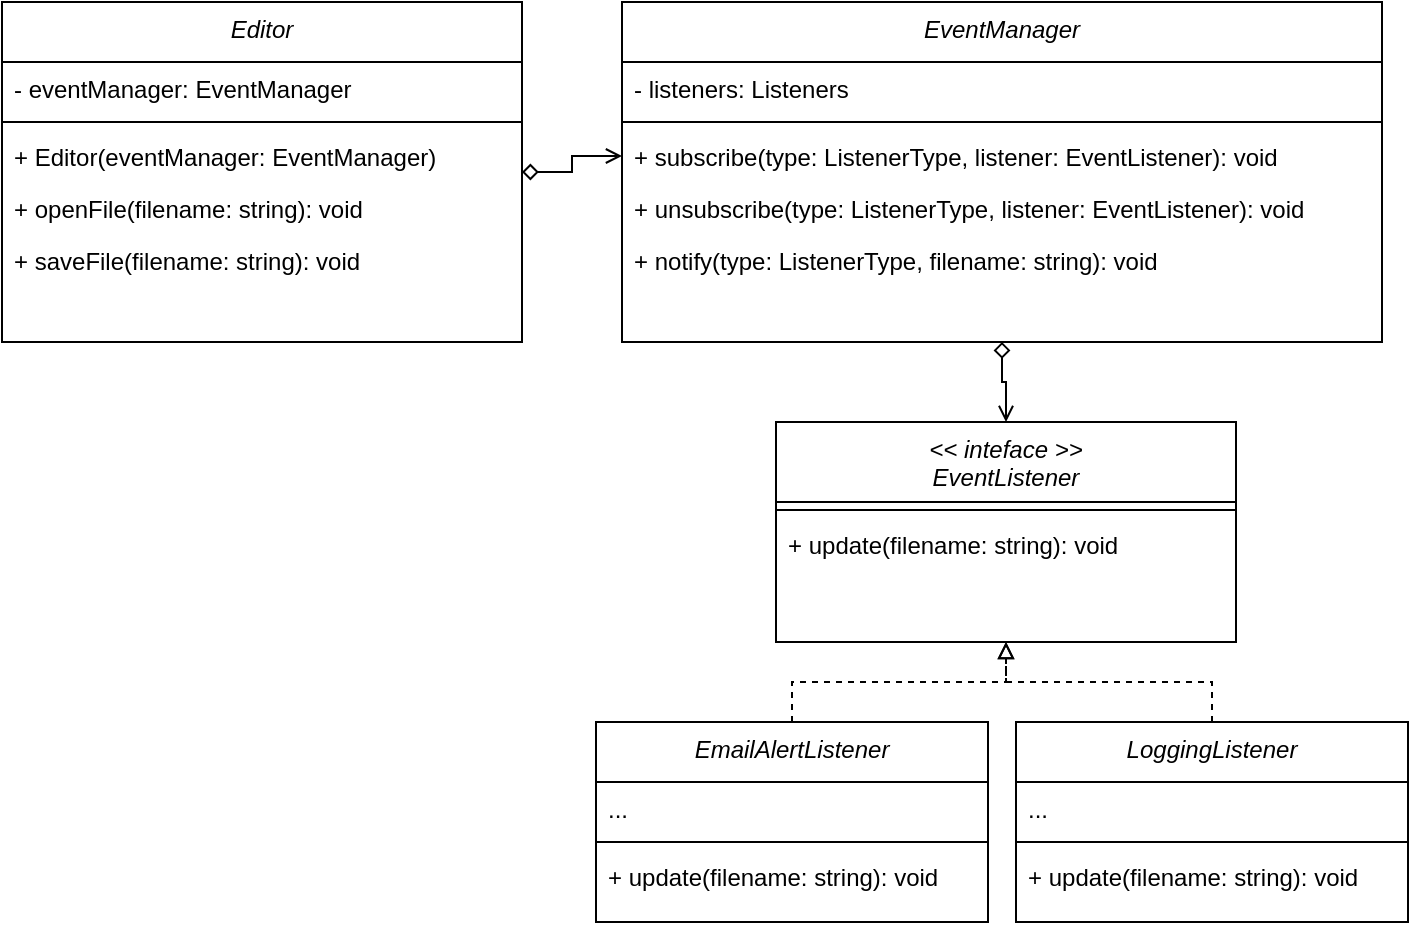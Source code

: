 <mxfile version="20.8.10" type="device"><diagram id="C5RBs43oDa-KdzZeNtuy" name="Page-1"><mxGraphModel dx="954" dy="674" grid="1" gridSize="10" guides="1" tooltips="1" connect="1" arrows="1" fold="1" page="1" pageScale="1" pageWidth="827" pageHeight="1169" math="0" shadow="0"><root><mxCell id="WIyWlLk6GJQsqaUBKTNV-0"/><mxCell id="WIyWlLk6GJQsqaUBKTNV-1" parent="WIyWlLk6GJQsqaUBKTNV-0"/><mxCell id="zkfFHV4jXpPFQw0GAbJ--0" value="&lt;&lt; inteface &gt;&gt;&#10;EventListener" style="swimlane;fontStyle=2;align=center;verticalAlign=top;childLayout=stackLayout;horizontal=1;startSize=40;horizontalStack=0;resizeParent=1;resizeLast=0;collapsible=1;marginBottom=0;rounded=0;shadow=0;strokeWidth=1;swimlaneLine=1;" parent="WIyWlLk6GJQsqaUBKTNV-1" vertex="1"><mxGeometry x="427" y="230" width="230" height="110" as="geometry"><mxRectangle x="230" y="140" width="160" height="26" as="alternateBounds"/></mxGeometry></mxCell><mxCell id="zkfFHV4jXpPFQw0GAbJ--4" value="" style="line;html=1;strokeWidth=1;align=left;verticalAlign=middle;spacingTop=-1;spacingLeft=3;spacingRight=3;rotatable=0;labelPosition=right;points=[];portConstraint=eastwest;" parent="zkfFHV4jXpPFQw0GAbJ--0" vertex="1"><mxGeometry y="40" width="230" height="8" as="geometry"/></mxCell><mxCell id="zkfFHV4jXpPFQw0GAbJ--5" value="+ update(filename: string): void" style="text;align=left;verticalAlign=top;spacingLeft=4;spacingRight=4;overflow=hidden;rotatable=0;points=[[0,0.5],[1,0.5]];portConstraint=eastwest;" parent="zkfFHV4jXpPFQw0GAbJ--0" vertex="1"><mxGeometry y="48" width="230" height="26" as="geometry"/></mxCell><mxCell id="38xjc2YD5wqD6VukVUvA-44" value="" style="edgeStyle=orthogonalEdgeStyle;rounded=0;orthogonalLoop=1;jettySize=auto;html=1;dashed=1;startArrow=none;startFill=0;endArrow=block;endFill=0;entryX=0.5;entryY=1;entryDx=0;entryDy=0;" edge="1" parent="WIyWlLk6GJQsqaUBKTNV-1" source="qZhmMrZ-X0LNunS78Na6-15" target="zkfFHV4jXpPFQw0GAbJ--0"><mxGeometry relative="1" as="geometry"/></mxCell><mxCell id="qZhmMrZ-X0LNunS78Na6-15" value="LoggingListener" style="swimlane;fontStyle=2;align=center;verticalAlign=top;childLayout=stackLayout;horizontal=1;startSize=30;horizontalStack=0;resizeParent=1;resizeLast=0;collapsible=1;marginBottom=0;rounded=0;shadow=0;strokeWidth=1;swimlaneLine=1;" parent="WIyWlLk6GJQsqaUBKTNV-1" vertex="1"><mxGeometry x="547" y="380" width="196" height="100" as="geometry"><mxRectangle x="230" y="140" width="160" height="26" as="alternateBounds"/></mxGeometry></mxCell><mxCell id="qZhmMrZ-X0LNunS78Na6-16" value="..." style="text;align=left;verticalAlign=top;spacingLeft=4;spacingRight=4;overflow=hidden;rotatable=0;points=[[0,0.5],[1,0.5]];portConstraint=eastwest;" parent="qZhmMrZ-X0LNunS78Na6-15" vertex="1"><mxGeometry y="30" width="196" height="26" as="geometry"/></mxCell><mxCell id="qZhmMrZ-X0LNunS78Na6-17" value="" style="line;html=1;strokeWidth=1;align=left;verticalAlign=middle;spacingTop=-1;spacingLeft=3;spacingRight=3;rotatable=0;labelPosition=right;points=[];portConstraint=eastwest;" parent="qZhmMrZ-X0LNunS78Na6-15" vertex="1"><mxGeometry y="56" width="196" height="8" as="geometry"/></mxCell><mxCell id="qZhmMrZ-X0LNunS78Na6-18" value="+ update(filename: string): void" style="text;align=left;verticalAlign=top;spacingLeft=4;spacingRight=4;overflow=hidden;rotatable=0;points=[[0,0.5],[1,0.5]];portConstraint=eastwest;" parent="qZhmMrZ-X0LNunS78Na6-15" vertex="1"><mxGeometry y="64" width="196" height="26" as="geometry"/></mxCell><mxCell id="38xjc2YD5wqD6VukVUvA-53" style="edgeStyle=orthogonalEdgeStyle;rounded=0;orthogonalLoop=1;jettySize=auto;html=1;entryX=0.5;entryY=0;entryDx=0;entryDy=0;startArrow=diamond;startFill=0;endArrow=open;endFill=0;" edge="1" parent="WIyWlLk6GJQsqaUBKTNV-1" source="qZhmMrZ-X0LNunS78Na6-20" target="zkfFHV4jXpPFQw0GAbJ--0"><mxGeometry relative="1" as="geometry"/></mxCell><mxCell id="qZhmMrZ-X0LNunS78Na6-20" value="EventManager" style="swimlane;fontStyle=2;align=center;verticalAlign=top;childLayout=stackLayout;horizontal=1;startSize=30;horizontalStack=0;resizeParent=1;resizeLast=0;collapsible=1;marginBottom=0;rounded=0;shadow=0;strokeWidth=1;swimlaneLine=1;" parent="WIyWlLk6GJQsqaUBKTNV-1" vertex="1"><mxGeometry x="350" y="20" width="380" height="170" as="geometry"><mxRectangle x="230" y="140" width="160" height="26" as="alternateBounds"/></mxGeometry></mxCell><mxCell id="qZhmMrZ-X0LNunS78Na6-21" value="- listeners: Listeners" style="text;align=left;verticalAlign=top;spacingLeft=4;spacingRight=4;overflow=hidden;rotatable=0;points=[[0,0.5],[1,0.5]];portConstraint=eastwest;" parent="qZhmMrZ-X0LNunS78Na6-20" vertex="1"><mxGeometry y="30" width="380" height="26" as="geometry"/></mxCell><mxCell id="qZhmMrZ-X0LNunS78Na6-22" value="" style="line;html=1;strokeWidth=1;align=left;verticalAlign=middle;spacingTop=-1;spacingLeft=3;spacingRight=3;rotatable=0;labelPosition=right;points=[];portConstraint=eastwest;" parent="qZhmMrZ-X0LNunS78Na6-20" vertex="1"><mxGeometry y="56" width="380" height="8" as="geometry"/></mxCell><mxCell id="qZhmMrZ-X0LNunS78Na6-23" value="+ subscribe(type: ListenerType, listener: EventListener): void" style="text;align=left;verticalAlign=top;spacingLeft=4;spacingRight=4;overflow=hidden;rotatable=0;points=[[0,0.5],[1,0.5]];portConstraint=eastwest;" parent="qZhmMrZ-X0LNunS78Na6-20" vertex="1"><mxGeometry y="64" width="380" height="26" as="geometry"/></mxCell><mxCell id="38xjc2YD5wqD6VukVUvA-24" value="+ unsubscribe(type: ListenerType, listener: EventListener): void" style="text;align=left;verticalAlign=top;spacingLeft=4;spacingRight=4;overflow=hidden;rotatable=0;points=[[0,0.5],[1,0.5]];portConstraint=eastwest;" vertex="1" parent="qZhmMrZ-X0LNunS78Na6-20"><mxGeometry y="90" width="380" height="26" as="geometry"/></mxCell><mxCell id="38xjc2YD5wqD6VukVUvA-25" value="+ notify(type: ListenerType, filename: string): void" style="text;align=left;verticalAlign=top;spacingLeft=4;spacingRight=4;overflow=hidden;rotatable=0;points=[[0,0.5],[1,0.5]];portConstraint=eastwest;" vertex="1" parent="qZhmMrZ-X0LNunS78Na6-20"><mxGeometry y="116" width="380" height="26" as="geometry"/></mxCell><mxCell id="38xjc2YD5wqD6VukVUvA-43" value="" style="edgeStyle=orthogonalEdgeStyle;rounded=0;orthogonalLoop=1;jettySize=auto;html=1;startArrow=none;startFill=0;endArrow=block;endFill=0;entryX=0.5;entryY=1;entryDx=0;entryDy=0;dashed=1;" edge="1" parent="WIyWlLk6GJQsqaUBKTNV-1" source="36ecRi3o460ckRlKINug-2" target="zkfFHV4jXpPFQw0GAbJ--0"><mxGeometry relative="1" as="geometry"/></mxCell><mxCell id="36ecRi3o460ckRlKINug-2" value="EmailAlertListener" style="swimlane;fontStyle=2;align=center;verticalAlign=top;childLayout=stackLayout;horizontal=1;startSize=30;horizontalStack=0;resizeParent=1;resizeLast=0;collapsible=1;marginBottom=0;rounded=0;shadow=0;strokeWidth=1;swimlaneLine=1;" parent="WIyWlLk6GJQsqaUBKTNV-1" vertex="1"><mxGeometry x="337" y="380" width="196" height="100" as="geometry"><mxRectangle x="230" y="140" width="160" height="26" as="alternateBounds"/></mxGeometry></mxCell><mxCell id="36ecRi3o460ckRlKINug-3" value="..." style="text;align=left;verticalAlign=top;spacingLeft=4;spacingRight=4;overflow=hidden;rotatable=0;points=[[0,0.5],[1,0.5]];portConstraint=eastwest;" parent="36ecRi3o460ckRlKINug-2" vertex="1"><mxGeometry y="30" width="196" height="26" as="geometry"/></mxCell><mxCell id="36ecRi3o460ckRlKINug-4" value="" style="line;html=1;strokeWidth=1;align=left;verticalAlign=middle;spacingTop=-1;spacingLeft=3;spacingRight=3;rotatable=0;labelPosition=right;points=[];portConstraint=eastwest;" parent="36ecRi3o460ckRlKINug-2" vertex="1"><mxGeometry y="56" width="196" height="8" as="geometry"/></mxCell><mxCell id="36ecRi3o460ckRlKINug-5" value="+ update(filename: string): void" style="text;align=left;verticalAlign=top;spacingLeft=4;spacingRight=4;overflow=hidden;rotatable=0;points=[[0,0.5],[1,0.5]];portConstraint=eastwest;" parent="36ecRi3o460ckRlKINug-2" vertex="1"><mxGeometry y="64" width="196" height="26" as="geometry"/></mxCell><mxCell id="38xjc2YD5wqD6VukVUvA-54" style="edgeStyle=orthogonalEdgeStyle;rounded=0;orthogonalLoop=1;jettySize=auto;html=1;startArrow=diamond;startFill=0;endArrow=open;endFill=0;entryX=0;entryY=0.5;entryDx=0;entryDy=0;" edge="1" parent="WIyWlLk6GJQsqaUBKTNV-1" source="38xjc2YD5wqD6VukVUvA-47" target="qZhmMrZ-X0LNunS78Na6-23"><mxGeometry relative="1" as="geometry"><mxPoint x="340" y="105" as="targetPoint"/></mxGeometry></mxCell><mxCell id="38xjc2YD5wqD6VukVUvA-47" value="Editor" style="swimlane;fontStyle=2;align=center;verticalAlign=top;childLayout=stackLayout;horizontal=1;startSize=30;horizontalStack=0;resizeParent=1;resizeLast=0;collapsible=1;marginBottom=0;rounded=0;shadow=0;strokeWidth=1;swimlaneLine=1;" vertex="1" parent="WIyWlLk6GJQsqaUBKTNV-1"><mxGeometry x="40" y="20" width="260" height="170" as="geometry"><mxRectangle x="230" y="140" width="160" height="26" as="alternateBounds"/></mxGeometry></mxCell><mxCell id="38xjc2YD5wqD6VukVUvA-48" value="- eventManager: EventManager" style="text;align=left;verticalAlign=top;spacingLeft=4;spacingRight=4;overflow=hidden;rotatable=0;points=[[0,0.5],[1,0.5]];portConstraint=eastwest;" vertex="1" parent="38xjc2YD5wqD6VukVUvA-47"><mxGeometry y="30" width="260" height="26" as="geometry"/></mxCell><mxCell id="38xjc2YD5wqD6VukVUvA-49" value="" style="line;html=1;strokeWidth=1;align=left;verticalAlign=middle;spacingTop=-1;spacingLeft=3;spacingRight=3;rotatable=0;labelPosition=right;points=[];portConstraint=eastwest;" vertex="1" parent="38xjc2YD5wqD6VukVUvA-47"><mxGeometry y="56" width="260" height="8" as="geometry"/></mxCell><mxCell id="38xjc2YD5wqD6VukVUvA-50" value="+ Editor(eventManager: EventManager)" style="text;align=left;verticalAlign=top;spacingLeft=4;spacingRight=4;overflow=hidden;rotatable=0;points=[[0,0.5],[1,0.5]];portConstraint=eastwest;" vertex="1" parent="38xjc2YD5wqD6VukVUvA-47"><mxGeometry y="64" width="260" height="26" as="geometry"/></mxCell><mxCell id="38xjc2YD5wqD6VukVUvA-51" value="+ openFile(filename: string): void" style="text;align=left;verticalAlign=top;spacingLeft=4;spacingRight=4;overflow=hidden;rotatable=0;points=[[0,0.5],[1,0.5]];portConstraint=eastwest;" vertex="1" parent="38xjc2YD5wqD6VukVUvA-47"><mxGeometry y="90" width="260" height="26" as="geometry"/></mxCell><mxCell id="38xjc2YD5wqD6VukVUvA-52" value="+ saveFile(filename: string): void" style="text;align=left;verticalAlign=top;spacingLeft=4;spacingRight=4;overflow=hidden;rotatable=0;points=[[0,0.5],[1,0.5]];portConstraint=eastwest;" vertex="1" parent="38xjc2YD5wqD6VukVUvA-47"><mxGeometry y="116" width="260" height="26" as="geometry"/></mxCell></root></mxGraphModel></diagram></mxfile>